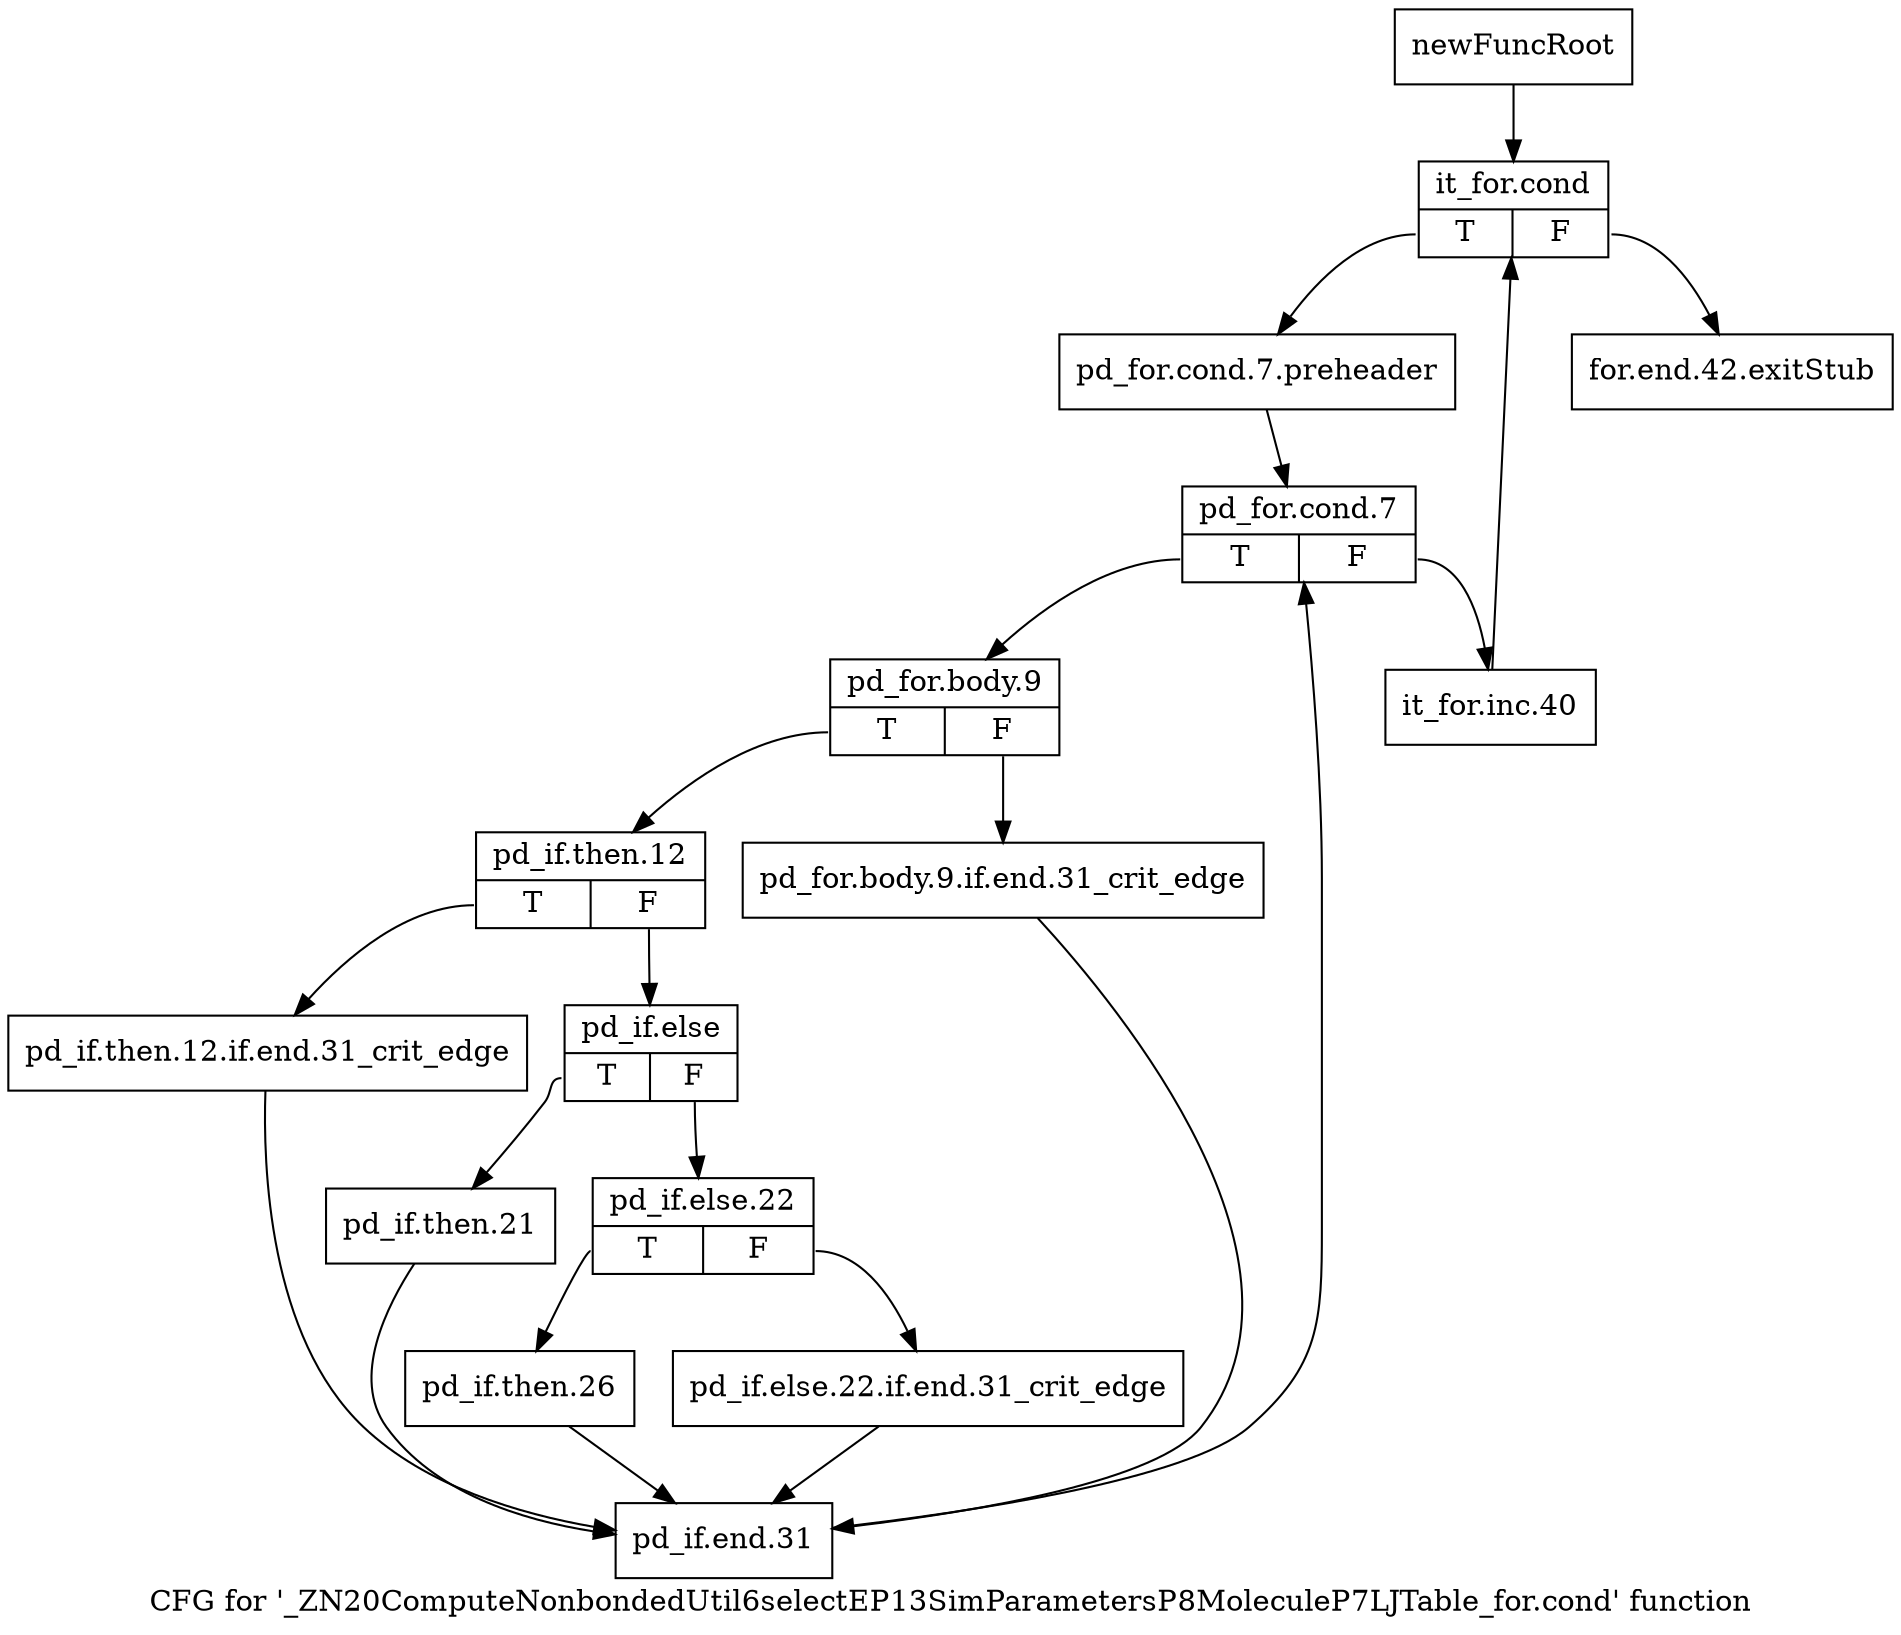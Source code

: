 digraph "CFG for '_ZN20ComputeNonbondedUtil6selectEP13SimParametersP8MoleculeP7LJTable_for.cond' function" {
	label="CFG for '_ZN20ComputeNonbondedUtil6selectEP13SimParametersP8MoleculeP7LJTable_for.cond' function";

	Node0x1cabc70 [shape=record,label="{newFuncRoot}"];
	Node0x1cabc70 -> Node0x1cabd10;
	Node0x1cabcc0 [shape=record,label="{for.end.42.exitStub}"];
	Node0x1cabd10 [shape=record,label="{it_for.cond|{<s0>T|<s1>F}}"];
	Node0x1cabd10:s0 -> Node0x1cabd60;
	Node0x1cabd10:s1 -> Node0x1cabcc0;
	Node0x1cabd60 [shape=record,label="{pd_for.cond.7.preheader}"];
	Node0x1cabd60 -> Node0x1cabdb0;
	Node0x1cabdb0 [shape=record,label="{pd_for.cond.7|{<s0>T|<s1>F}}"];
	Node0x1cabdb0:s0 -> Node0x1cabe50;
	Node0x1cabdb0:s1 -> Node0x1cabe00;
	Node0x1cabe00 [shape=record,label="{it_for.inc.40}"];
	Node0x1cabe00 -> Node0x1cabd10;
	Node0x1cabe50 [shape=record,label="{pd_for.body.9|{<s0>T|<s1>F}}"];
	Node0x1cabe50:s0 -> Node0x1cabef0;
	Node0x1cabe50:s1 -> Node0x1cabea0;
	Node0x1cabea0 [shape=record,label="{pd_for.body.9.if.end.31_crit_edge}"];
	Node0x1cabea0 -> Node0x1cac120;
	Node0x1cabef0 [shape=record,label="{pd_if.then.12|{<s0>T|<s1>F}}"];
	Node0x1cabef0:s0 -> Node0x1cac0d0;
	Node0x1cabef0:s1 -> Node0x1cabf40;
	Node0x1cabf40 [shape=record,label="{pd_if.else|{<s0>T|<s1>F}}"];
	Node0x1cabf40:s0 -> Node0x1cac080;
	Node0x1cabf40:s1 -> Node0x1cabf90;
	Node0x1cabf90 [shape=record,label="{pd_if.else.22|{<s0>T|<s1>F}}"];
	Node0x1cabf90:s0 -> Node0x1cac030;
	Node0x1cabf90:s1 -> Node0x1cabfe0;
	Node0x1cabfe0 [shape=record,label="{pd_if.else.22.if.end.31_crit_edge}"];
	Node0x1cabfe0 -> Node0x1cac120;
	Node0x1cac030 [shape=record,label="{pd_if.then.26}"];
	Node0x1cac030 -> Node0x1cac120;
	Node0x1cac080 [shape=record,label="{pd_if.then.21}"];
	Node0x1cac080 -> Node0x1cac120;
	Node0x1cac0d0 [shape=record,label="{pd_if.then.12.if.end.31_crit_edge}"];
	Node0x1cac0d0 -> Node0x1cac120;
	Node0x1cac120 [shape=record,label="{pd_if.end.31}"];
	Node0x1cac120 -> Node0x1cabdb0;
}
